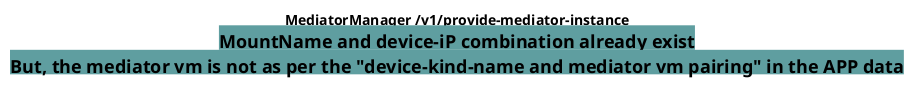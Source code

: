 @startuml DeleteMediatorVmTemplate
skinparam responseMessageBelowArrow true

title
MediatorManager /v1/provide-mediator-instance
<back:cadetblue><size:18>MountName and device-iP combination already exist</size></back>
<back:cadetblue><size:18>But, the mediator vm is not as per the "device-kind-name and mediator vm pairing" in the APP data</size></back>
end title


@enduml